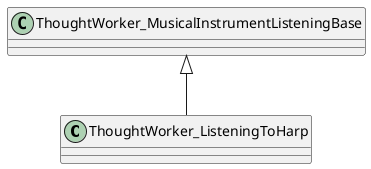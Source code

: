 @startuml
class ThoughtWorker_ListeningToHarp {
}
ThoughtWorker_MusicalInstrumentListeningBase <|-- ThoughtWorker_ListeningToHarp
@enduml
